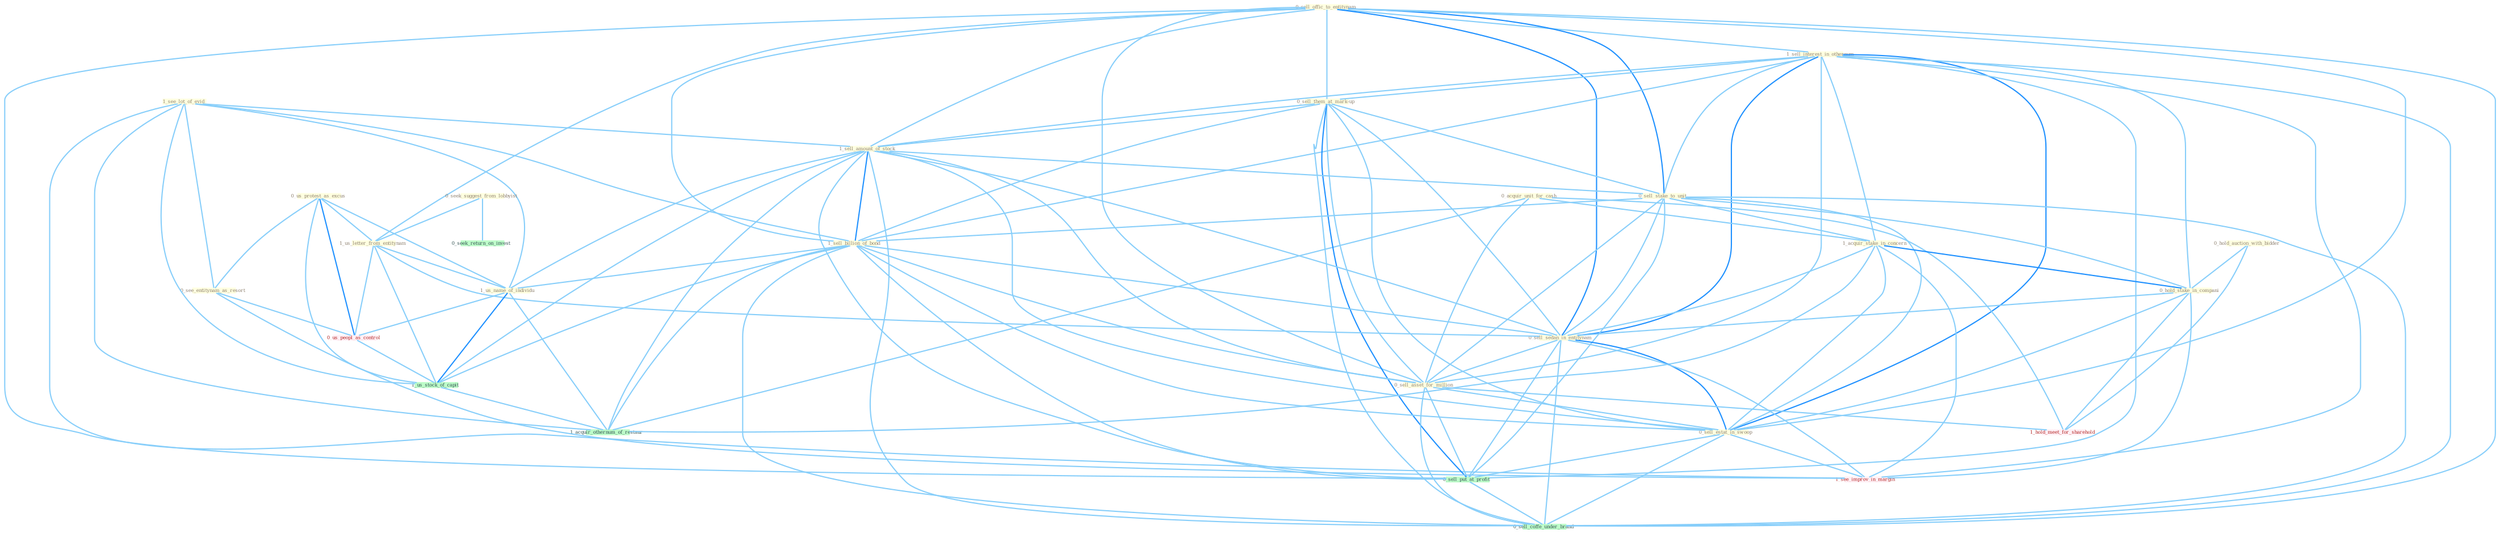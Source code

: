 Graph G{ 
    node
    [shape=polygon,style=filled,width=.5,height=.06,color="#BDFCC9",fixedsize=true,fontsize=4,
    fontcolor="#2f4f4f"];
    {node
    [color="#ffffe0", fontcolor="#8b7d6b"] "0_us_protest_as_excus " "0_sell_offic_to_entitynam " "1_sell_interest_in_othernum " "0_acquir_unit_for_cash " "1_see_lot_of_evid " "0_sell_them_at_mark-up " "1_sell_amount_of_stock " "0_sell_stake_to_unit " "0_hold_auction_with_bidder " "1_acquir_stake_in_concern " "1_sell_billion_of_bond " "0_seek_suggest_from_lobbyist " "0_hold_stake_in_compani " "1_us_letter_from_entitynam " "0_sell_sedan_in_entitynam " "1_us_name_of_individu " "0_sell_asset_for_million " "0_see_entitynam_as_resort " "0_sell_estat_in_swoop "}
{node [color="#fff0f5", fontcolor="#b22222"] "0_us_peopl_as_control " "1_see_improv_in_margin " "1_hold_meet_for_sharehold "}
edge [color="#B0E2FF"];

	"0_us_protest_as_excus " -- "1_us_letter_from_entitynam " [w="1", color="#87cefa" ];
	"0_us_protest_as_excus " -- "1_us_name_of_individu " [w="1", color="#87cefa" ];
	"0_us_protest_as_excus " -- "0_see_entitynam_as_resort " [w="1", color="#87cefa" ];
	"0_us_protest_as_excus " -- "0_us_peopl_as_control " [w="2", color="#1e90ff" , len=0.8];
	"0_us_protest_as_excus " -- "1_us_stock_of_capit " [w="1", color="#87cefa" ];
	"0_sell_offic_to_entitynam " -- "1_sell_interest_in_othernum " [w="1", color="#87cefa" ];
	"0_sell_offic_to_entitynam " -- "0_sell_them_at_mark-up " [w="1", color="#87cefa" ];
	"0_sell_offic_to_entitynam " -- "1_sell_amount_of_stock " [w="1", color="#87cefa" ];
	"0_sell_offic_to_entitynam " -- "0_sell_stake_to_unit " [w="2", color="#1e90ff" , len=0.8];
	"0_sell_offic_to_entitynam " -- "1_sell_billion_of_bond " [w="1", color="#87cefa" ];
	"0_sell_offic_to_entitynam " -- "1_us_letter_from_entitynam " [w="1", color="#87cefa" ];
	"0_sell_offic_to_entitynam " -- "0_sell_sedan_in_entitynam " [w="2", color="#1e90ff" , len=0.8];
	"0_sell_offic_to_entitynam " -- "0_sell_asset_for_million " [w="1", color="#87cefa" ];
	"0_sell_offic_to_entitynam " -- "0_sell_estat_in_swoop " [w="1", color="#87cefa" ];
	"0_sell_offic_to_entitynam " -- "0_sell_put_at_profit " [w="1", color="#87cefa" ];
	"0_sell_offic_to_entitynam " -- "0_sell_coffe_under_brand " [w="1", color="#87cefa" ];
	"1_sell_interest_in_othernum " -- "0_sell_them_at_mark-up " [w="1", color="#87cefa" ];
	"1_sell_interest_in_othernum " -- "1_sell_amount_of_stock " [w="1", color="#87cefa" ];
	"1_sell_interest_in_othernum " -- "0_sell_stake_to_unit " [w="1", color="#87cefa" ];
	"1_sell_interest_in_othernum " -- "1_acquir_stake_in_concern " [w="1", color="#87cefa" ];
	"1_sell_interest_in_othernum " -- "1_sell_billion_of_bond " [w="1", color="#87cefa" ];
	"1_sell_interest_in_othernum " -- "0_hold_stake_in_compani " [w="1", color="#87cefa" ];
	"1_sell_interest_in_othernum " -- "0_sell_sedan_in_entitynam " [w="2", color="#1e90ff" , len=0.8];
	"1_sell_interest_in_othernum " -- "0_sell_asset_for_million " [w="1", color="#87cefa" ];
	"1_sell_interest_in_othernum " -- "0_sell_estat_in_swoop " [w="2", color="#1e90ff" , len=0.8];
	"1_sell_interest_in_othernum " -- "0_sell_put_at_profit " [w="1", color="#87cefa" ];
	"1_sell_interest_in_othernum " -- "1_see_improv_in_margin " [w="1", color="#87cefa" ];
	"1_sell_interest_in_othernum " -- "0_sell_coffe_under_brand " [w="1", color="#87cefa" ];
	"0_acquir_unit_for_cash " -- "1_acquir_stake_in_concern " [w="1", color="#87cefa" ];
	"0_acquir_unit_for_cash " -- "0_sell_asset_for_million " [w="1", color="#87cefa" ];
	"0_acquir_unit_for_cash " -- "1_hold_meet_for_sharehold " [w="1", color="#87cefa" ];
	"0_acquir_unit_for_cash " -- "1_acquir_othernum_of_restaur " [w="1", color="#87cefa" ];
	"1_see_lot_of_evid " -- "1_sell_amount_of_stock " [w="1", color="#87cefa" ];
	"1_see_lot_of_evid " -- "1_sell_billion_of_bond " [w="1", color="#87cefa" ];
	"1_see_lot_of_evid " -- "1_us_name_of_individu " [w="1", color="#87cefa" ];
	"1_see_lot_of_evid " -- "0_see_entitynam_as_resort " [w="1", color="#87cefa" ];
	"1_see_lot_of_evid " -- "1_us_stock_of_capit " [w="1", color="#87cefa" ];
	"1_see_lot_of_evid " -- "1_see_improv_in_margin " [w="1", color="#87cefa" ];
	"1_see_lot_of_evid " -- "1_acquir_othernum_of_restaur " [w="1", color="#87cefa" ];
	"0_sell_them_at_mark-up " -- "1_sell_amount_of_stock " [w="1", color="#87cefa" ];
	"0_sell_them_at_mark-up " -- "0_sell_stake_to_unit " [w="1", color="#87cefa" ];
	"0_sell_them_at_mark-up " -- "1_sell_billion_of_bond " [w="1", color="#87cefa" ];
	"0_sell_them_at_mark-up " -- "0_sell_sedan_in_entitynam " [w="1", color="#87cefa" ];
	"0_sell_them_at_mark-up " -- "0_sell_asset_for_million " [w="1", color="#87cefa" ];
	"0_sell_them_at_mark-up " -- "0_sell_estat_in_swoop " [w="1", color="#87cefa" ];
	"0_sell_them_at_mark-up " -- "0_sell_put_at_profit " [w="2", color="#1e90ff" , len=0.8];
	"0_sell_them_at_mark-up " -- "0_sell_coffe_under_brand " [w="1", color="#87cefa" ];
	"1_sell_amount_of_stock " -- "0_sell_stake_to_unit " [w="1", color="#87cefa" ];
	"1_sell_amount_of_stock " -- "1_sell_billion_of_bond " [w="2", color="#1e90ff" , len=0.8];
	"1_sell_amount_of_stock " -- "0_sell_sedan_in_entitynam " [w="1", color="#87cefa" ];
	"1_sell_amount_of_stock " -- "1_us_name_of_individu " [w="1", color="#87cefa" ];
	"1_sell_amount_of_stock " -- "0_sell_asset_for_million " [w="1", color="#87cefa" ];
	"1_sell_amount_of_stock " -- "0_sell_estat_in_swoop " [w="1", color="#87cefa" ];
	"1_sell_amount_of_stock " -- "0_sell_put_at_profit " [w="1", color="#87cefa" ];
	"1_sell_amount_of_stock " -- "1_us_stock_of_capit " [w="1", color="#87cefa" ];
	"1_sell_amount_of_stock " -- "0_sell_coffe_under_brand " [w="1", color="#87cefa" ];
	"1_sell_amount_of_stock " -- "1_acquir_othernum_of_restaur " [w="1", color="#87cefa" ];
	"0_sell_stake_to_unit " -- "1_acquir_stake_in_concern " [w="1", color="#87cefa" ];
	"0_sell_stake_to_unit " -- "1_sell_billion_of_bond " [w="1", color="#87cefa" ];
	"0_sell_stake_to_unit " -- "0_hold_stake_in_compani " [w="1", color="#87cefa" ];
	"0_sell_stake_to_unit " -- "0_sell_sedan_in_entitynam " [w="1", color="#87cefa" ];
	"0_sell_stake_to_unit " -- "0_sell_asset_for_million " [w="1", color="#87cefa" ];
	"0_sell_stake_to_unit " -- "0_sell_estat_in_swoop " [w="1", color="#87cefa" ];
	"0_sell_stake_to_unit " -- "0_sell_put_at_profit " [w="1", color="#87cefa" ];
	"0_sell_stake_to_unit " -- "0_sell_coffe_under_brand " [w="1", color="#87cefa" ];
	"0_hold_auction_with_bidder " -- "0_hold_stake_in_compani " [w="1", color="#87cefa" ];
	"0_hold_auction_with_bidder " -- "1_hold_meet_for_sharehold " [w="1", color="#87cefa" ];
	"1_acquir_stake_in_concern " -- "0_hold_stake_in_compani " [w="2", color="#1e90ff" , len=0.8];
	"1_acquir_stake_in_concern " -- "0_sell_sedan_in_entitynam " [w="1", color="#87cefa" ];
	"1_acquir_stake_in_concern " -- "0_sell_estat_in_swoop " [w="1", color="#87cefa" ];
	"1_acquir_stake_in_concern " -- "1_see_improv_in_margin " [w="1", color="#87cefa" ];
	"1_acquir_stake_in_concern " -- "1_acquir_othernum_of_restaur " [w="1", color="#87cefa" ];
	"1_sell_billion_of_bond " -- "0_sell_sedan_in_entitynam " [w="1", color="#87cefa" ];
	"1_sell_billion_of_bond " -- "1_us_name_of_individu " [w="1", color="#87cefa" ];
	"1_sell_billion_of_bond " -- "0_sell_asset_for_million " [w="1", color="#87cefa" ];
	"1_sell_billion_of_bond " -- "0_sell_estat_in_swoop " [w="1", color="#87cefa" ];
	"1_sell_billion_of_bond " -- "0_sell_put_at_profit " [w="1", color="#87cefa" ];
	"1_sell_billion_of_bond " -- "1_us_stock_of_capit " [w="1", color="#87cefa" ];
	"1_sell_billion_of_bond " -- "0_sell_coffe_under_brand " [w="1", color="#87cefa" ];
	"1_sell_billion_of_bond " -- "1_acquir_othernum_of_restaur " [w="1", color="#87cefa" ];
	"0_seek_suggest_from_lobbyist " -- "1_us_letter_from_entitynam " [w="1", color="#87cefa" ];
	"0_seek_suggest_from_lobbyist " -- "0_seek_return_on_invest " [w="1", color="#87cefa" ];
	"0_hold_stake_in_compani " -- "0_sell_sedan_in_entitynam " [w="1", color="#87cefa" ];
	"0_hold_stake_in_compani " -- "0_sell_estat_in_swoop " [w="1", color="#87cefa" ];
	"0_hold_stake_in_compani " -- "1_see_improv_in_margin " [w="1", color="#87cefa" ];
	"0_hold_stake_in_compani " -- "1_hold_meet_for_sharehold " [w="1", color="#87cefa" ];
	"1_us_letter_from_entitynam " -- "0_sell_sedan_in_entitynam " [w="1", color="#87cefa" ];
	"1_us_letter_from_entitynam " -- "1_us_name_of_individu " [w="1", color="#87cefa" ];
	"1_us_letter_from_entitynam " -- "0_us_peopl_as_control " [w="1", color="#87cefa" ];
	"1_us_letter_from_entitynam " -- "1_us_stock_of_capit " [w="1", color="#87cefa" ];
	"0_sell_sedan_in_entitynam " -- "0_sell_asset_for_million " [w="1", color="#87cefa" ];
	"0_sell_sedan_in_entitynam " -- "0_sell_estat_in_swoop " [w="2", color="#1e90ff" , len=0.8];
	"0_sell_sedan_in_entitynam " -- "0_sell_put_at_profit " [w="1", color="#87cefa" ];
	"0_sell_sedan_in_entitynam " -- "1_see_improv_in_margin " [w="1", color="#87cefa" ];
	"0_sell_sedan_in_entitynam " -- "0_sell_coffe_under_brand " [w="1", color="#87cefa" ];
	"1_us_name_of_individu " -- "0_us_peopl_as_control " [w="1", color="#87cefa" ];
	"1_us_name_of_individu " -- "1_us_stock_of_capit " [w="2", color="#1e90ff" , len=0.8];
	"1_us_name_of_individu " -- "1_acquir_othernum_of_restaur " [w="1", color="#87cefa" ];
	"0_sell_asset_for_million " -- "0_sell_estat_in_swoop " [w="1", color="#87cefa" ];
	"0_sell_asset_for_million " -- "0_sell_put_at_profit " [w="1", color="#87cefa" ];
	"0_sell_asset_for_million " -- "0_sell_coffe_under_brand " [w="1", color="#87cefa" ];
	"0_sell_asset_for_million " -- "1_hold_meet_for_sharehold " [w="1", color="#87cefa" ];
	"0_see_entitynam_as_resort " -- "0_us_peopl_as_control " [w="1", color="#87cefa" ];
	"0_see_entitynam_as_resort " -- "1_see_improv_in_margin " [w="1", color="#87cefa" ];
	"0_sell_estat_in_swoop " -- "0_sell_put_at_profit " [w="1", color="#87cefa" ];
	"0_sell_estat_in_swoop " -- "1_see_improv_in_margin " [w="1", color="#87cefa" ];
	"0_sell_estat_in_swoop " -- "0_sell_coffe_under_brand " [w="1", color="#87cefa" ];
	"0_us_peopl_as_control " -- "1_us_stock_of_capit " [w="1", color="#87cefa" ];
	"0_sell_put_at_profit " -- "0_sell_coffe_under_brand " [w="1", color="#87cefa" ];
	"1_us_stock_of_capit " -- "1_acquir_othernum_of_restaur " [w="1", color="#87cefa" ];
}